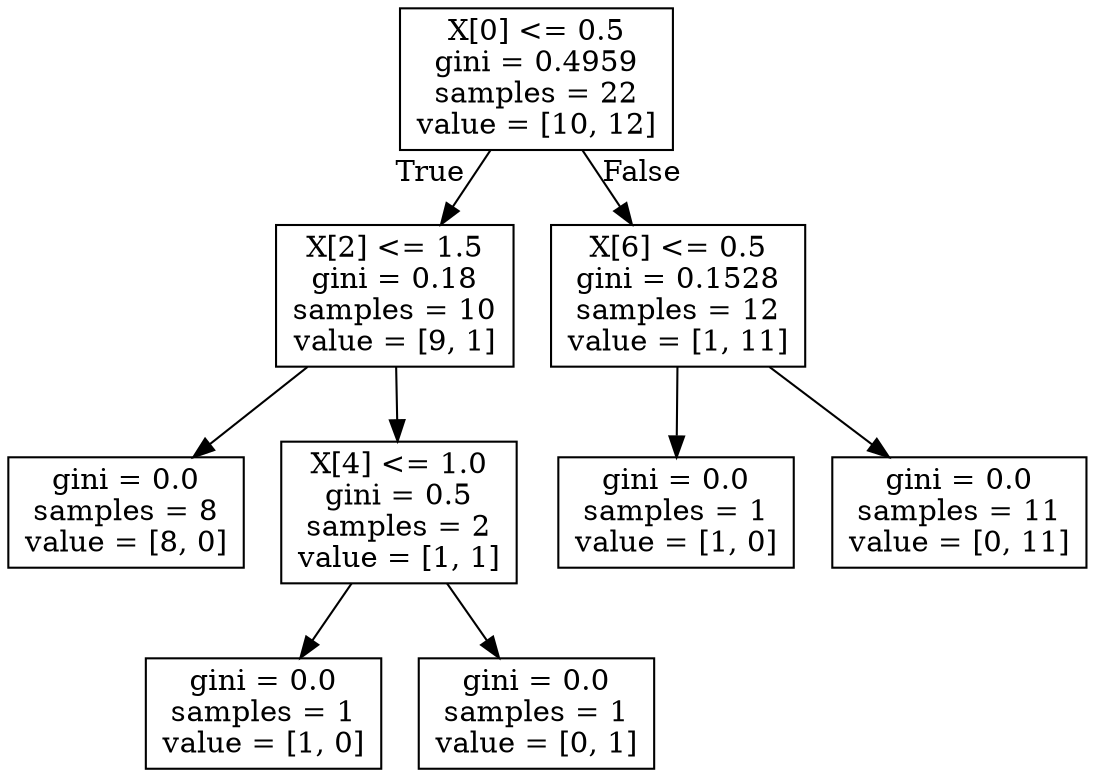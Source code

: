 digraph Tree {
node [shape=box] ;
0 [label="X[0] <= 0.5\ngini = 0.4959\nsamples = 22\nvalue = [10, 12]"] ;
1 [label="X[2] <= 1.5\ngini = 0.18\nsamples = 10\nvalue = [9, 1]"] ;
0 -> 1 [labeldistance=2.5, labelangle=45, headlabel="True"] ;
2 [label="gini = 0.0\nsamples = 8\nvalue = [8, 0]"] ;
1 -> 2 ;
3 [label="X[4] <= 1.0\ngini = 0.5\nsamples = 2\nvalue = [1, 1]"] ;
1 -> 3 ;
4 [label="gini = 0.0\nsamples = 1\nvalue = [1, 0]"] ;
3 -> 4 ;
5 [label="gini = 0.0\nsamples = 1\nvalue = [0, 1]"] ;
3 -> 5 ;
6 [label="X[6] <= 0.5\ngini = 0.1528\nsamples = 12\nvalue = [1, 11]"] ;
0 -> 6 [labeldistance=2.5, labelangle=-45, headlabel="False"] ;
7 [label="gini = 0.0\nsamples = 1\nvalue = [1, 0]"] ;
6 -> 7 ;
8 [label="gini = 0.0\nsamples = 11\nvalue = [0, 11]"] ;
6 -> 8 ;
}